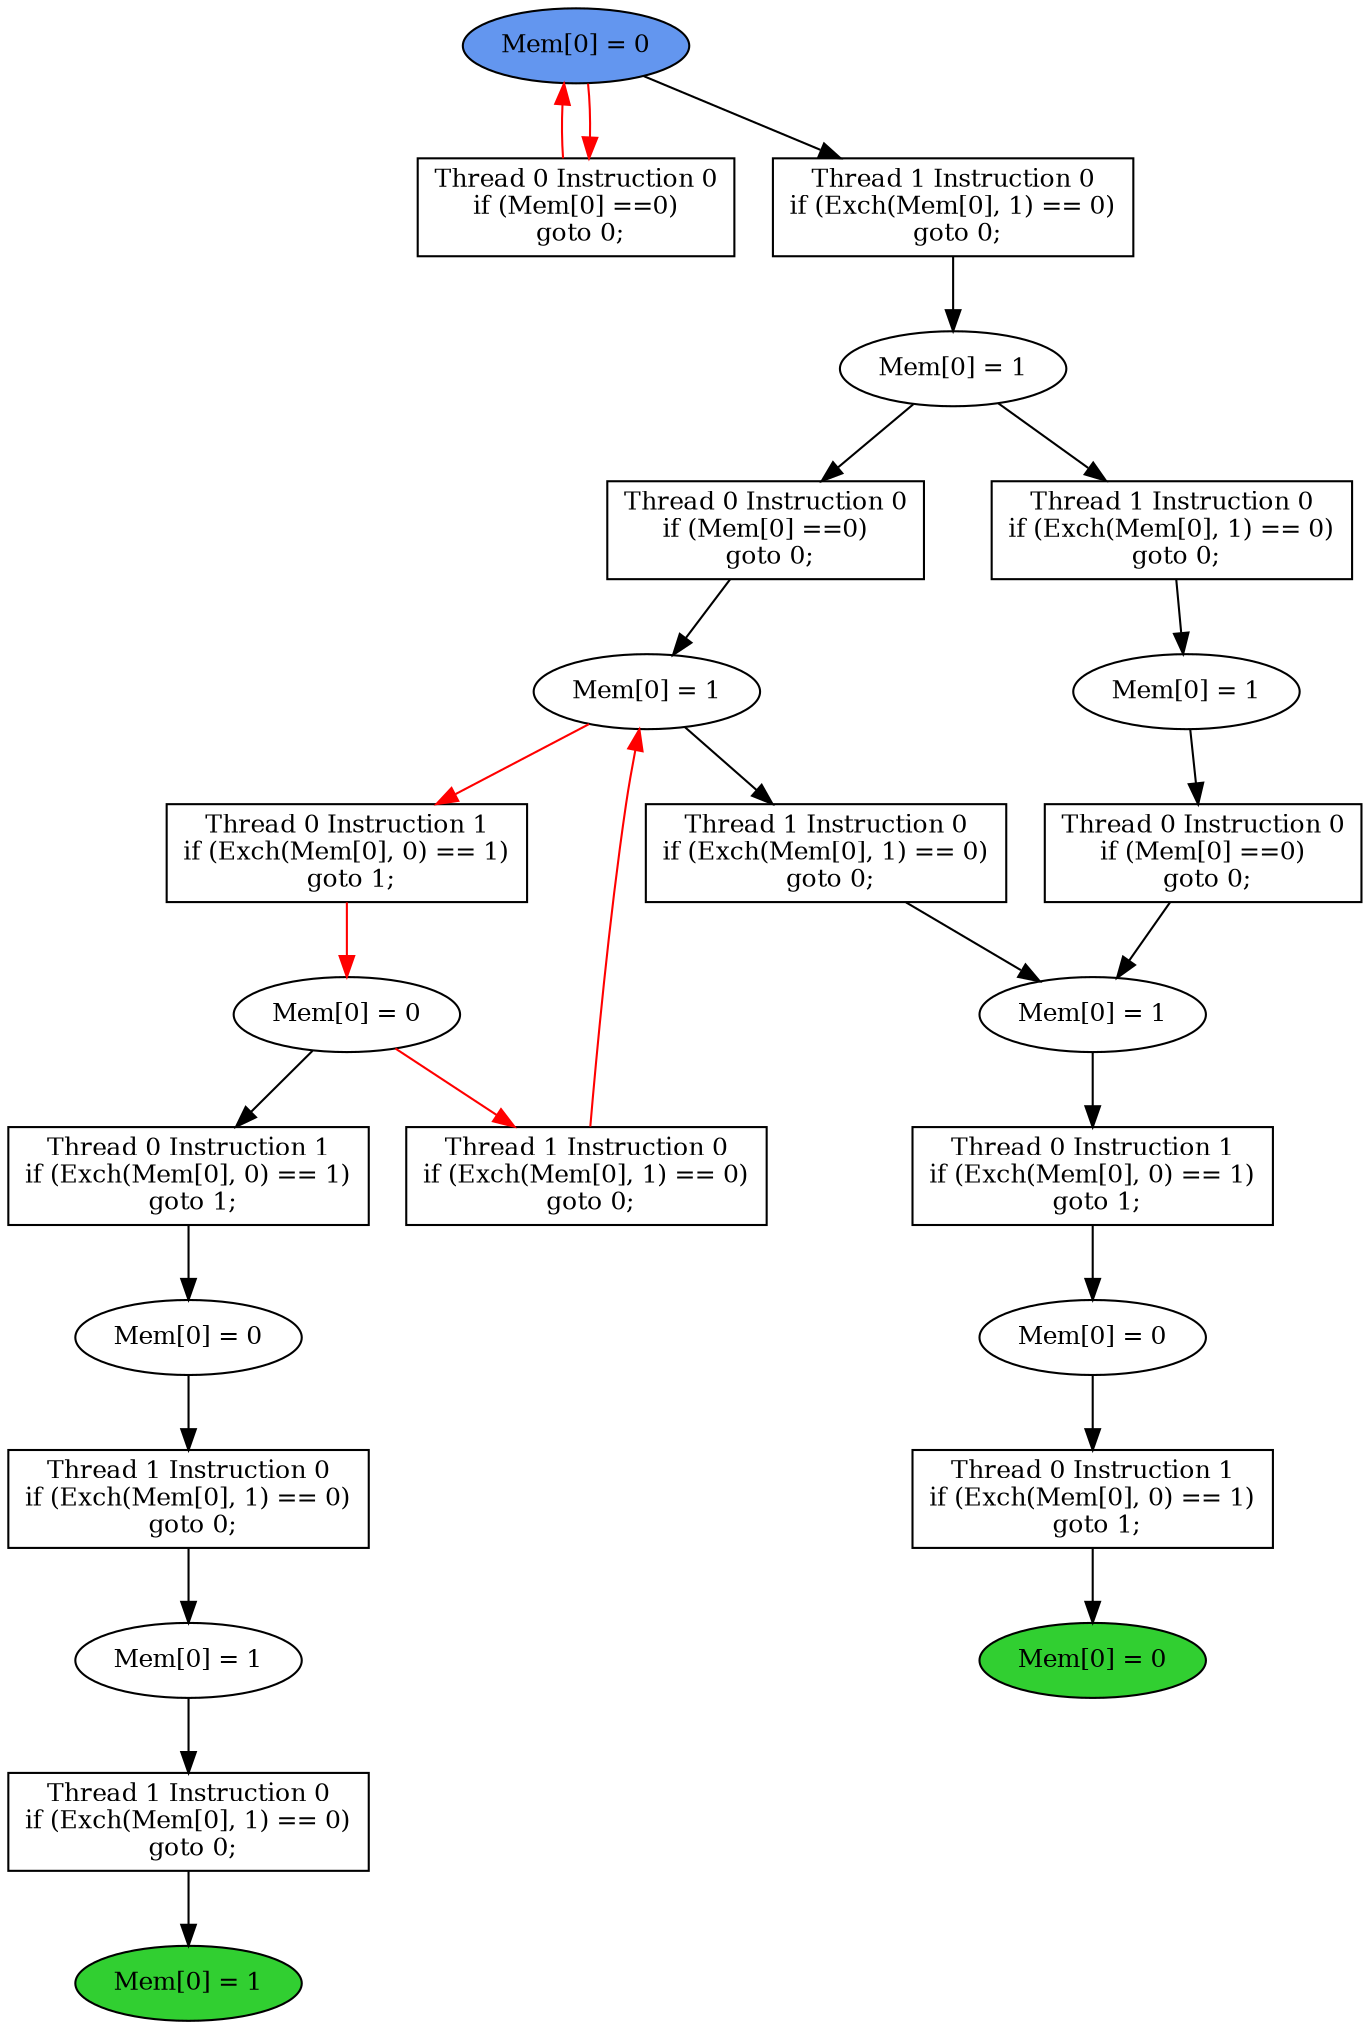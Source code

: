digraph "graph" {
graph [fontsize=12]
node [fontsize=12]
edge [fontsize=12]
rankdir=TB;
"N15" -> "N14" [uuid = "<A0, END0>", color = "#000000", fontcolor = "#ffffff", style = "solid", label = "", dir = "forward", weight = "1"]
"N17" -> "N16" [uuid = "<A1, S7>", color = "#000000", fontcolor = "#ffffff", style = "solid", label = "", dir = "forward", weight = "1"]
"N31" -> "N30" [uuid = "<A2, S1>", color = "#000000", fontcolor = "#ffffff", style = "solid", label = "", dir = "forward", weight = "1"]
"N20" -> "N18" [uuid = "<A3, S0>", color = "#000000", fontcolor = "#ffffff", style = "solid", label = "", dir = "forward", weight = "1"]
"N34" -> "N26" [uuid = "<A4, START$0>", color = "#ff0000", fontcolor = "#ffffff", style = "solid", label = "", dir = "back", weight = "1"]
"N13" -> "N12" [uuid = "<A5, S6>", color = "#000000", fontcolor = "#ffffff", style = "solid", label = "", dir = "forward", weight = "1"]
"N29" -> "N28" [uuid = "<A6, S5>", color = "#ff0000", fontcolor = "#ffffff", style = "solid", label = "", dir = "forward", weight = "1"]
"N9" -> "N8" [uuid = "<A7, END1>", color = "#000000", fontcolor = "#ffffff", style = "solid", label = "", dir = "forward", weight = "1"]
"N22" -> "N21" [uuid = "<A8, S4>", color = "#000000", fontcolor = "#ffffff", style = "solid", label = "", dir = "forward", weight = "1"]
"N33" -> "N32" [uuid = "<A9, S3>", color = "#000000", fontcolor = "#ffffff", style = "solid", label = "", dir = "forward", weight = "1"]
"N11" -> "N10" [uuid = "<A10, S2>", color = "#000000", fontcolor = "#ffffff", style = "solid", label = "", dir = "forward", weight = "1"]
"N30" -> "N27" [uuid = "<A11, S1>", color = "#ff0000", fontcolor = "#ffffff", style = "solid", label = "", dir = "back", weight = "1"]
"N19" -> "N18" [uuid = "<A12, S0>", color = "#000000", fontcolor = "#ffffff", style = "solid", label = "", dir = "forward", weight = "1"]
"N16" -> "N15" [uuid = "<A0, S7>", color = "#000000", fontcolor = "#ffffff", style = "solid", label = "", dir = "forward", weight = "1"]
"N18" -> "N17" [uuid = "<A1, S0>", color = "#000000", fontcolor = "#ffffff", style = "solid", label = "", dir = "forward", weight = "1"]
"N32" -> "N31" [uuid = "<A2, S3>", color = "#000000", fontcolor = "#ffffff", style = "solid", label = "", dir = "forward", weight = "1"]
"N21" -> "N20" [uuid = "<A3, S4>", color = "#000000", fontcolor = "#ffffff", style = "solid", label = "", dir = "forward", weight = "1"]
"N34" -> "N26" [uuid = "<A4, START$0>", color = "#ff0000", fontcolor = "#ffffff", style = "solid", label = "", dir = "forward", weight = "1"]
"N28" -> "N13" [uuid = "<A5, S5>", color = "#000000", fontcolor = "#ffffff", style = "solid", label = "", dir = "forward", weight = "1"]
"N30" -> "N29" [uuid = "<A6, S1>", color = "#ff0000", fontcolor = "#ffffff", style = "solid", label = "", dir = "forward", weight = "1"]
"N10" -> "N9" [uuid = "<A7, S2>", color = "#000000", fontcolor = "#ffffff", style = "solid", label = "", dir = "forward", weight = "1"]
"N32" -> "N22" [uuid = "<A8, S3>", color = "#000000", fontcolor = "#ffffff", style = "solid", label = "", dir = "forward", weight = "1"]
"N34" -> "N33" [uuid = "<A9, START$0>", color = "#000000", fontcolor = "#ffffff", style = "solid", label = "", dir = "forward", weight = "1"]
"N12" -> "N11" [uuid = "<A10, S6>", color = "#000000", fontcolor = "#ffffff", style = "solid", label = "", dir = "forward", weight = "1"]
"N28" -> "N27" [uuid = "<A11, S5>", color = "#ff0000", fontcolor = "#ffffff", style = "solid", label = "", dir = "forward", weight = "1"]
"N30" -> "N19" [uuid = "<A12, S1>", color = "#000000", fontcolor = "#ffffff", style = "solid", label = "", dir = "forward", weight = "1"]
"N8" [uuid="END1", label="Mem[0] = 1", fillcolor = "#31cf31", fontcolor = "#000000", shape = "ellipse", style = "filled, solid"]
"N9" [uuid="A7", label="Thread 1 Instruction 0
if (Exch(Mem[0], 1) == 0)
 goto 0;", fillcolor = "#ffffff", fontcolor = "#000000", shape = "box", style = "filled, solid"]
"N10" [uuid="S2", label="Mem[0] = 1", fillcolor = "#ffffff", fontcolor = "#000000", shape = "ellipse", style = "filled, solid"]
"N11" [uuid="A10", label="Thread 1 Instruction 0
if (Exch(Mem[0], 1) == 0)
 goto 0;", fillcolor = "#ffffff", fontcolor = "#000000", shape = "box", style = "filled, solid"]
"N12" [uuid="S6", label="Mem[0] = 0", fillcolor = "#ffffff", fontcolor = "#000000", shape = "ellipse", style = "filled, solid"]
"N13" [uuid="A5", label="Thread 0 Instruction 1
if (Exch(Mem[0], 0) == 1)
 goto 1;", fillcolor = "#ffffff", fontcolor = "#000000", shape = "box", style = "filled, solid"]
"N14" [uuid="END0", label="Mem[0] = 0", fillcolor = "#31cf31", fontcolor = "#000000", shape = "ellipse", style = "filled, solid"]
"N15" [uuid="A0", label="Thread 0 Instruction 1
if (Exch(Mem[0], 0) == 1)
 goto 1;", fillcolor = "#ffffff", fontcolor = "#000000", shape = "box", style = "filled, solid"]
"N16" [uuid="S7", label="Mem[0] = 0", fillcolor = "#ffffff", fontcolor = "#000000", shape = "ellipse", style = "filled, solid"]
"N17" [uuid="A1", label="Thread 0 Instruction 1
if (Exch(Mem[0], 0) == 1)
 goto 1;", fillcolor = "#ffffff", fontcolor = "#000000", shape = "box", style = "filled, solid"]
"N18" [uuid="S0", label="Mem[0] = 1", fillcolor = "#ffffff", fontcolor = "#000000", shape = "ellipse", style = "filled, solid"]
"N19" [uuid="A12", label="Thread 1 Instruction 0
if (Exch(Mem[0], 1) == 0)
 goto 0;", fillcolor = "#ffffff", fontcolor = "#000000", shape = "box", style = "filled, solid"]
"N20" [uuid="A3", label="Thread 0 Instruction 0
if (Mem[0] ==0)
 goto 0;", fillcolor = "#ffffff", fontcolor = "#000000", shape = "box", style = "filled, solid"]
"N21" [uuid="S4", label="Mem[0] = 1", fillcolor = "#ffffff", fontcolor = "#000000", shape = "ellipse", style = "filled, solid"]
"N22" [uuid="A8", label="Thread 1 Instruction 0
if (Exch(Mem[0], 1) == 0)
 goto 0;", fillcolor = "#ffffff", fontcolor = "#000000", shape = "box", style = "filled, solid"]
"N26" [uuid="A4", label="Thread 0 Instruction 0
if (Mem[0] ==0)
 goto 0;", fillcolor = "#ffffff", fontcolor = "#000000", shape = "box", style = "filled, solid"]
"N27" [uuid="A11", label="Thread 1 Instruction 0
if (Exch(Mem[0], 1) == 0)
 goto 0;", fillcolor = "#ffffff", fontcolor = "#000000", shape = "box", style = "filled, solid"]
"N28" [uuid="S5", label="Mem[0] = 0", fillcolor = "#ffffff", fontcolor = "#000000", shape = "ellipse", style = "filled, solid"]
"N29" [uuid="A6", label="Thread 0 Instruction 1
if (Exch(Mem[0], 0) == 1)
 goto 1;", fillcolor = "#ffffff", fontcolor = "#000000", shape = "box", style = "filled, solid"]
"N30" [uuid="S1", label="Mem[0] = 1", fillcolor = "#ffffff", fontcolor = "#000000", shape = "ellipse", style = "filled, solid"]
"N31" [uuid="A2", label="Thread 0 Instruction 0
if (Mem[0] ==0)
 goto 0;", fillcolor = "#ffffff", fontcolor = "#000000", shape = "box", style = "filled, solid"]
"N32" [uuid="S3", label="Mem[0] = 1", fillcolor = "#ffffff", fontcolor = "#000000", shape = "ellipse", style = "filled, solid"]
"N33" [uuid="A9", label="Thread 1 Instruction 0
if (Exch(Mem[0], 1) == 0)
 goto 0;", fillcolor = "#ffffff", fontcolor = "#000000", shape = "box", style = "filled, solid"]
"N34" [uuid="START$0", label="Mem[0] = 0", fillcolor = "#6396ef", fontcolor = "#000000", shape = "ellipse", style = "filled, solid"]
}